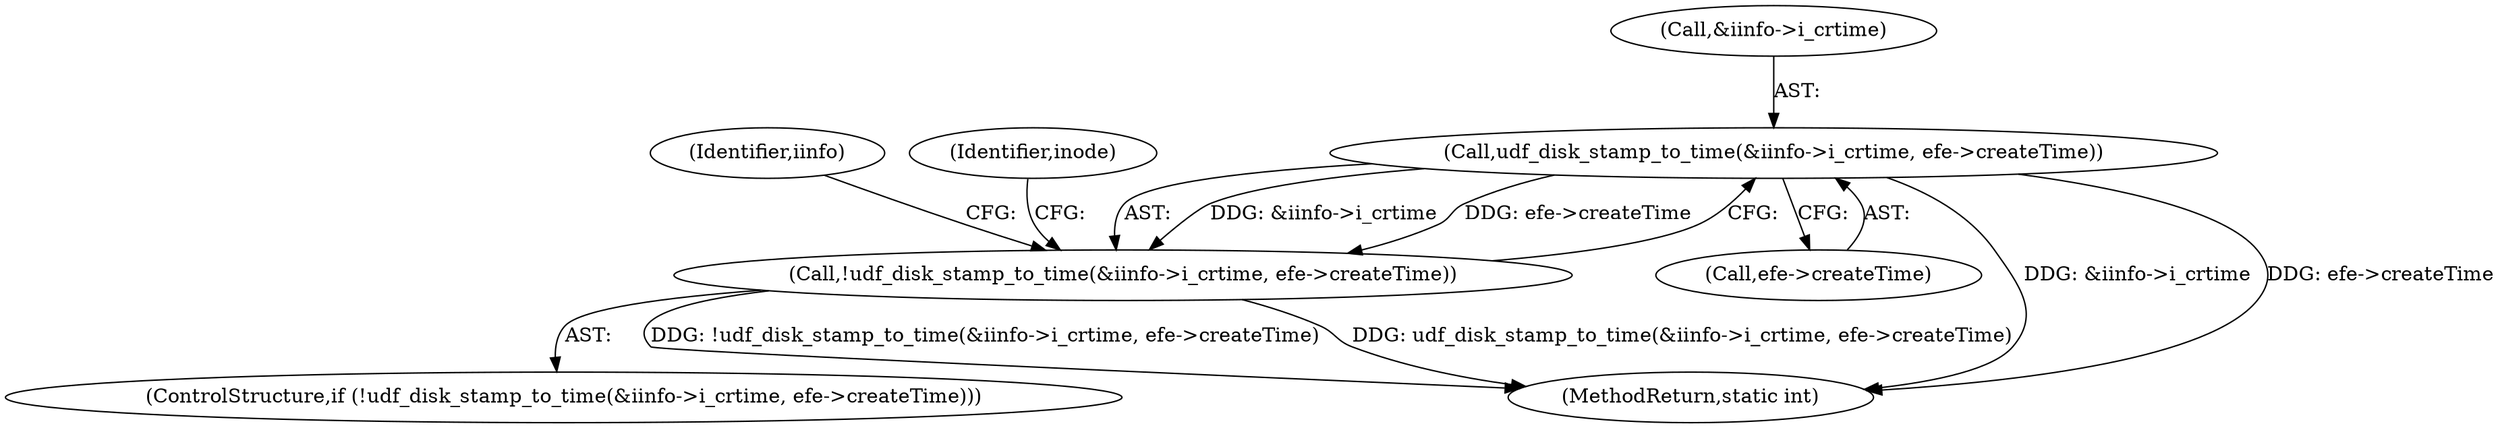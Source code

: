 digraph "0_linux_23b133bdc452aa441fcb9b82cbf6dd05cfd342d0@pointer" {
"1000907" [label="(Call,udf_disk_stamp_to_time(&iinfo->i_crtime, efe->createTime))"];
"1000906" [label="(Call,!udf_disk_stamp_to_time(&iinfo->i_crtime, efe->createTime))"];
"1000907" [label="(Call,udf_disk_stamp_to_time(&iinfo->i_crtime, efe->createTime))"];
"1000908" [label="(Call,&iinfo->i_crtime)"];
"1000917" [label="(Identifier,iinfo)"];
"1000927" [label="(Identifier,inode)"];
"1000905" [label="(ControlStructure,if (!udf_disk_stamp_to_time(&iinfo->i_crtime, efe->createTime)))"];
"1000906" [label="(Call,!udf_disk_stamp_to_time(&iinfo->i_crtime, efe->createTime))"];
"1000912" [label="(Call,efe->createTime)"];
"1001231" [label="(MethodReturn,static int)"];
"1000907" -> "1000906"  [label="AST: "];
"1000907" -> "1000912"  [label="CFG: "];
"1000908" -> "1000907"  [label="AST: "];
"1000912" -> "1000907"  [label="AST: "];
"1000906" -> "1000907"  [label="CFG: "];
"1000907" -> "1001231"  [label="DDG: &iinfo->i_crtime"];
"1000907" -> "1001231"  [label="DDG: efe->createTime"];
"1000907" -> "1000906"  [label="DDG: &iinfo->i_crtime"];
"1000907" -> "1000906"  [label="DDG: efe->createTime"];
"1000906" -> "1000905"  [label="AST: "];
"1000917" -> "1000906"  [label="CFG: "];
"1000927" -> "1000906"  [label="CFG: "];
"1000906" -> "1001231"  [label="DDG: !udf_disk_stamp_to_time(&iinfo->i_crtime, efe->createTime)"];
"1000906" -> "1001231"  [label="DDG: udf_disk_stamp_to_time(&iinfo->i_crtime, efe->createTime)"];
}
